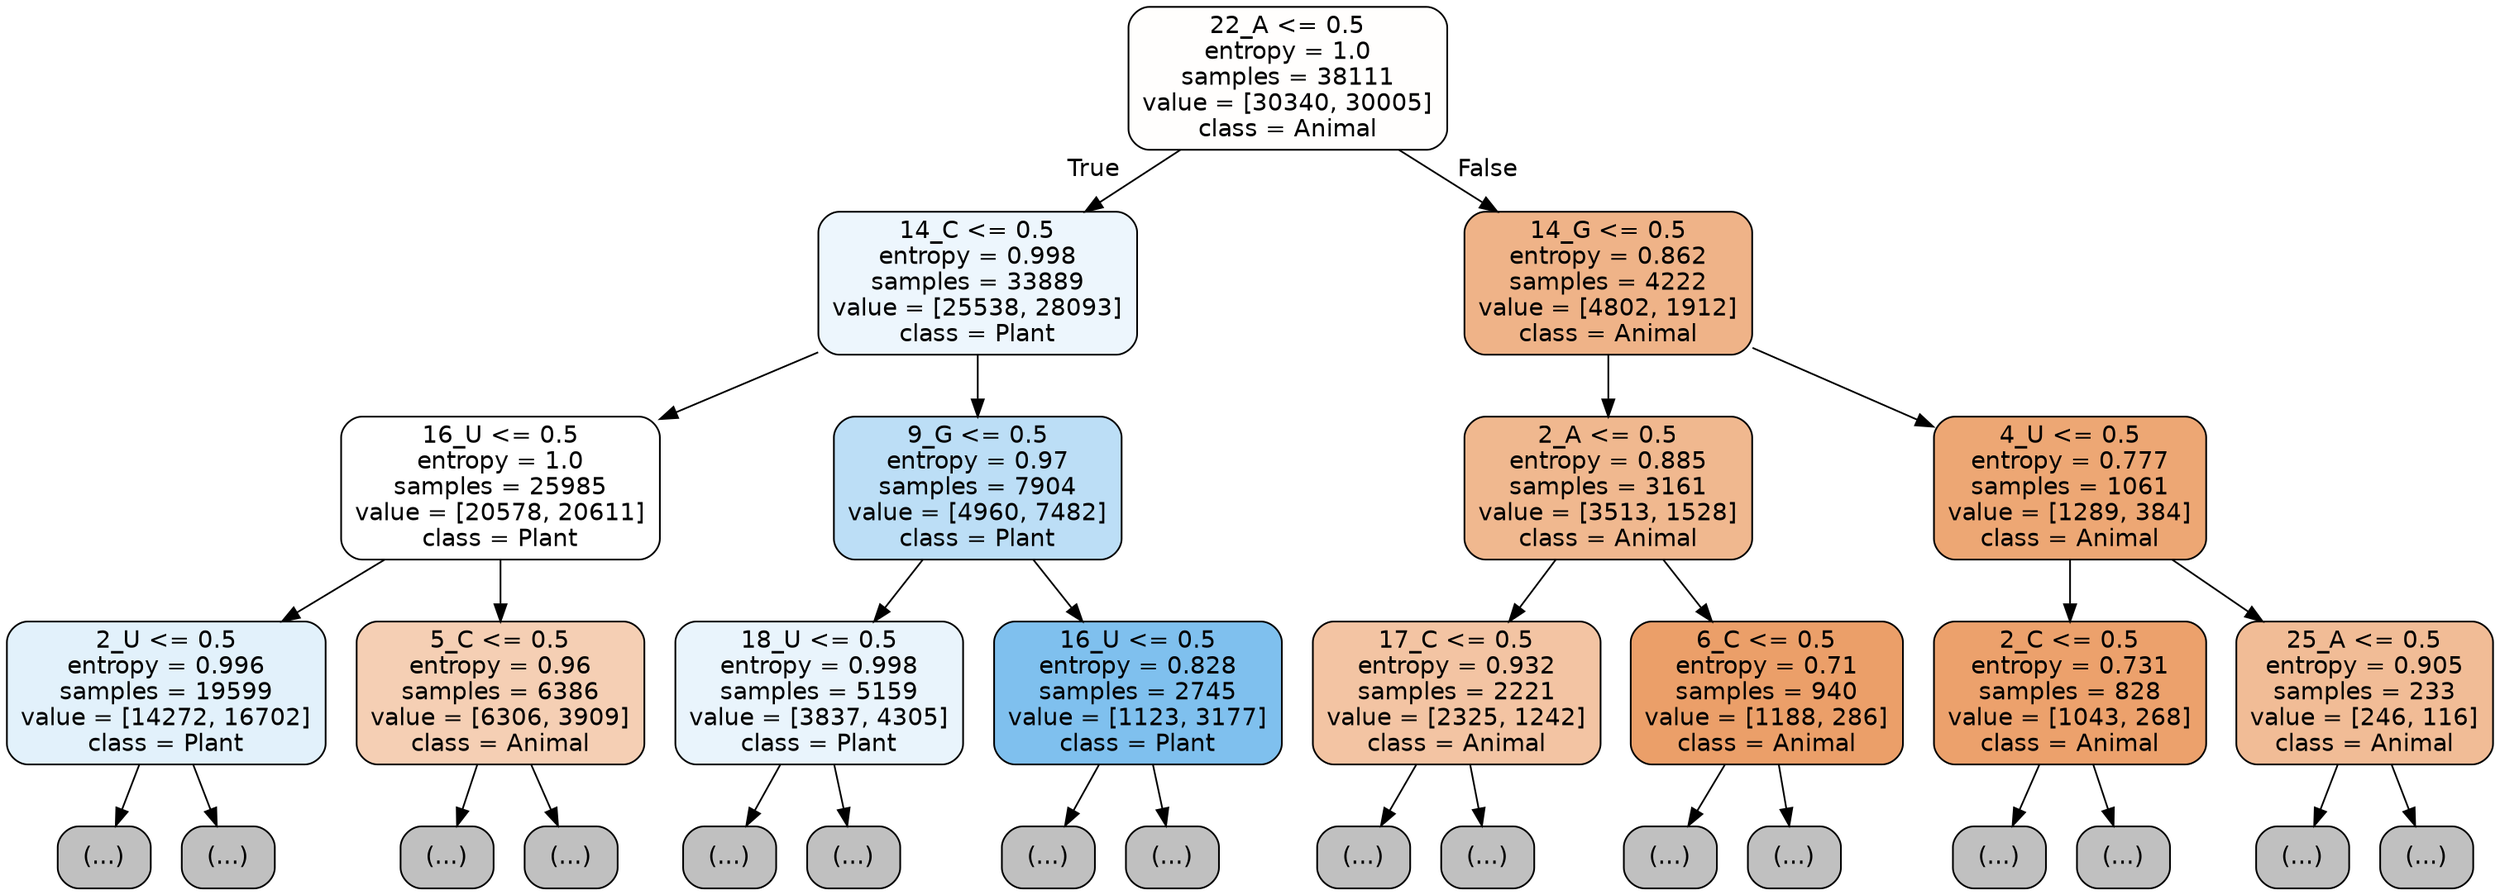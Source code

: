 digraph Tree {
node [shape=box, style="filled, rounded", color="black", fontname="helvetica"] ;
edge [fontname="helvetica"] ;
0 [label="22_A <= 0.5\nentropy = 1.0\nsamples = 38111\nvalue = [30340, 30005]\nclass = Animal", fillcolor="#fffefd"] ;
1 [label="14_C <= 0.5\nentropy = 0.998\nsamples = 33889\nvalue = [25538, 28093]\nclass = Plant", fillcolor="#edf6fd"] ;
0 -> 1 [labeldistance=2.5, labelangle=45, headlabel="True"] ;
2 [label="16_U <= 0.5\nentropy = 1.0\nsamples = 25985\nvalue = [20578, 20611]\nclass = Plant", fillcolor="#ffffff"] ;
1 -> 2 ;
3 [label="2_U <= 0.5\nentropy = 0.996\nsamples = 19599\nvalue = [14272, 16702]\nclass = Plant", fillcolor="#e2f1fb"] ;
2 -> 3 ;
4 [label="(...)", fillcolor="#C0C0C0"] ;
3 -> 4 ;
6445 [label="(...)", fillcolor="#C0C0C0"] ;
3 -> 6445 ;
8656 [label="5_C <= 0.5\nentropy = 0.96\nsamples = 6386\nvalue = [6306, 3909]\nclass = Animal", fillcolor="#f5cfb4"] ;
2 -> 8656 ;
8657 [label="(...)", fillcolor="#C0C0C0"] ;
8656 -> 8657 ;
11102 [label="(...)", fillcolor="#C0C0C0"] ;
8656 -> 11102 ;
11815 [label="9_G <= 0.5\nentropy = 0.97\nsamples = 7904\nvalue = [4960, 7482]\nclass = Plant", fillcolor="#bcdef6"] ;
1 -> 11815 ;
11816 [label="18_U <= 0.5\nentropy = 0.998\nsamples = 5159\nvalue = [3837, 4305]\nclass = Plant", fillcolor="#e9f4fc"] ;
11815 -> 11816 ;
11817 [label="(...)", fillcolor="#C0C0C0"] ;
11816 -> 11817 ;
13508 [label="(...)", fillcolor="#C0C0C0"] ;
11816 -> 13508 ;
14065 [label="16_U <= 0.5\nentropy = 0.828\nsamples = 2745\nvalue = [1123, 3177]\nclass = Plant", fillcolor="#7fc0ee"] ;
11815 -> 14065 ;
14066 [label="(...)", fillcolor="#C0C0C0"] ;
14065 -> 14066 ;
14641 [label="(...)", fillcolor="#C0C0C0"] ;
14065 -> 14641 ;
14852 [label="14_G <= 0.5\nentropy = 0.862\nsamples = 4222\nvalue = [4802, 1912]\nclass = Animal", fillcolor="#efb388"] ;
0 -> 14852 [labeldistance=2.5, labelangle=-45, headlabel="False"] ;
14853 [label="2_A <= 0.5\nentropy = 0.885\nsamples = 3161\nvalue = [3513, 1528]\nclass = Animal", fillcolor="#f0b88f"] ;
14852 -> 14853 ;
14854 [label="17_C <= 0.5\nentropy = 0.932\nsamples = 2221\nvalue = [2325, 1242]\nclass = Animal", fillcolor="#f3c4a3"] ;
14853 -> 14854 ;
14855 [label="(...)", fillcolor="#C0C0C0"] ;
14854 -> 14855 ;
15760 [label="(...)", fillcolor="#C0C0C0"] ;
14854 -> 15760 ;
15973 [label="6_C <= 0.5\nentropy = 0.71\nsamples = 940\nvalue = [1188, 286]\nclass = Animal", fillcolor="#eb9f69"] ;
14853 -> 15973 ;
15974 [label="(...)", fillcolor="#C0C0C0"] ;
15973 -> 15974 ;
16279 [label="(...)", fillcolor="#C0C0C0"] ;
15973 -> 16279 ;
16374 [label="4_U <= 0.5\nentropy = 0.777\nsamples = 1061\nvalue = [1289, 384]\nclass = Animal", fillcolor="#eda774"] ;
14852 -> 16374 ;
16375 [label="2_C <= 0.5\nentropy = 0.731\nsamples = 828\nvalue = [1043, 268]\nclass = Animal", fillcolor="#eca16c"] ;
16374 -> 16375 ;
16376 [label="(...)", fillcolor="#C0C0C0"] ;
16375 -> 16376 ;
16645 [label="(...)", fillcolor="#C0C0C0"] ;
16375 -> 16645 ;
16742 [label="25_A <= 0.5\nentropy = 0.905\nsamples = 233\nvalue = [246, 116]\nclass = Animal", fillcolor="#f1bc96"] ;
16374 -> 16742 ;
16743 [label="(...)", fillcolor="#C0C0C0"] ;
16742 -> 16743 ;
16846 [label="(...)", fillcolor="#C0C0C0"] ;
16742 -> 16846 ;
}